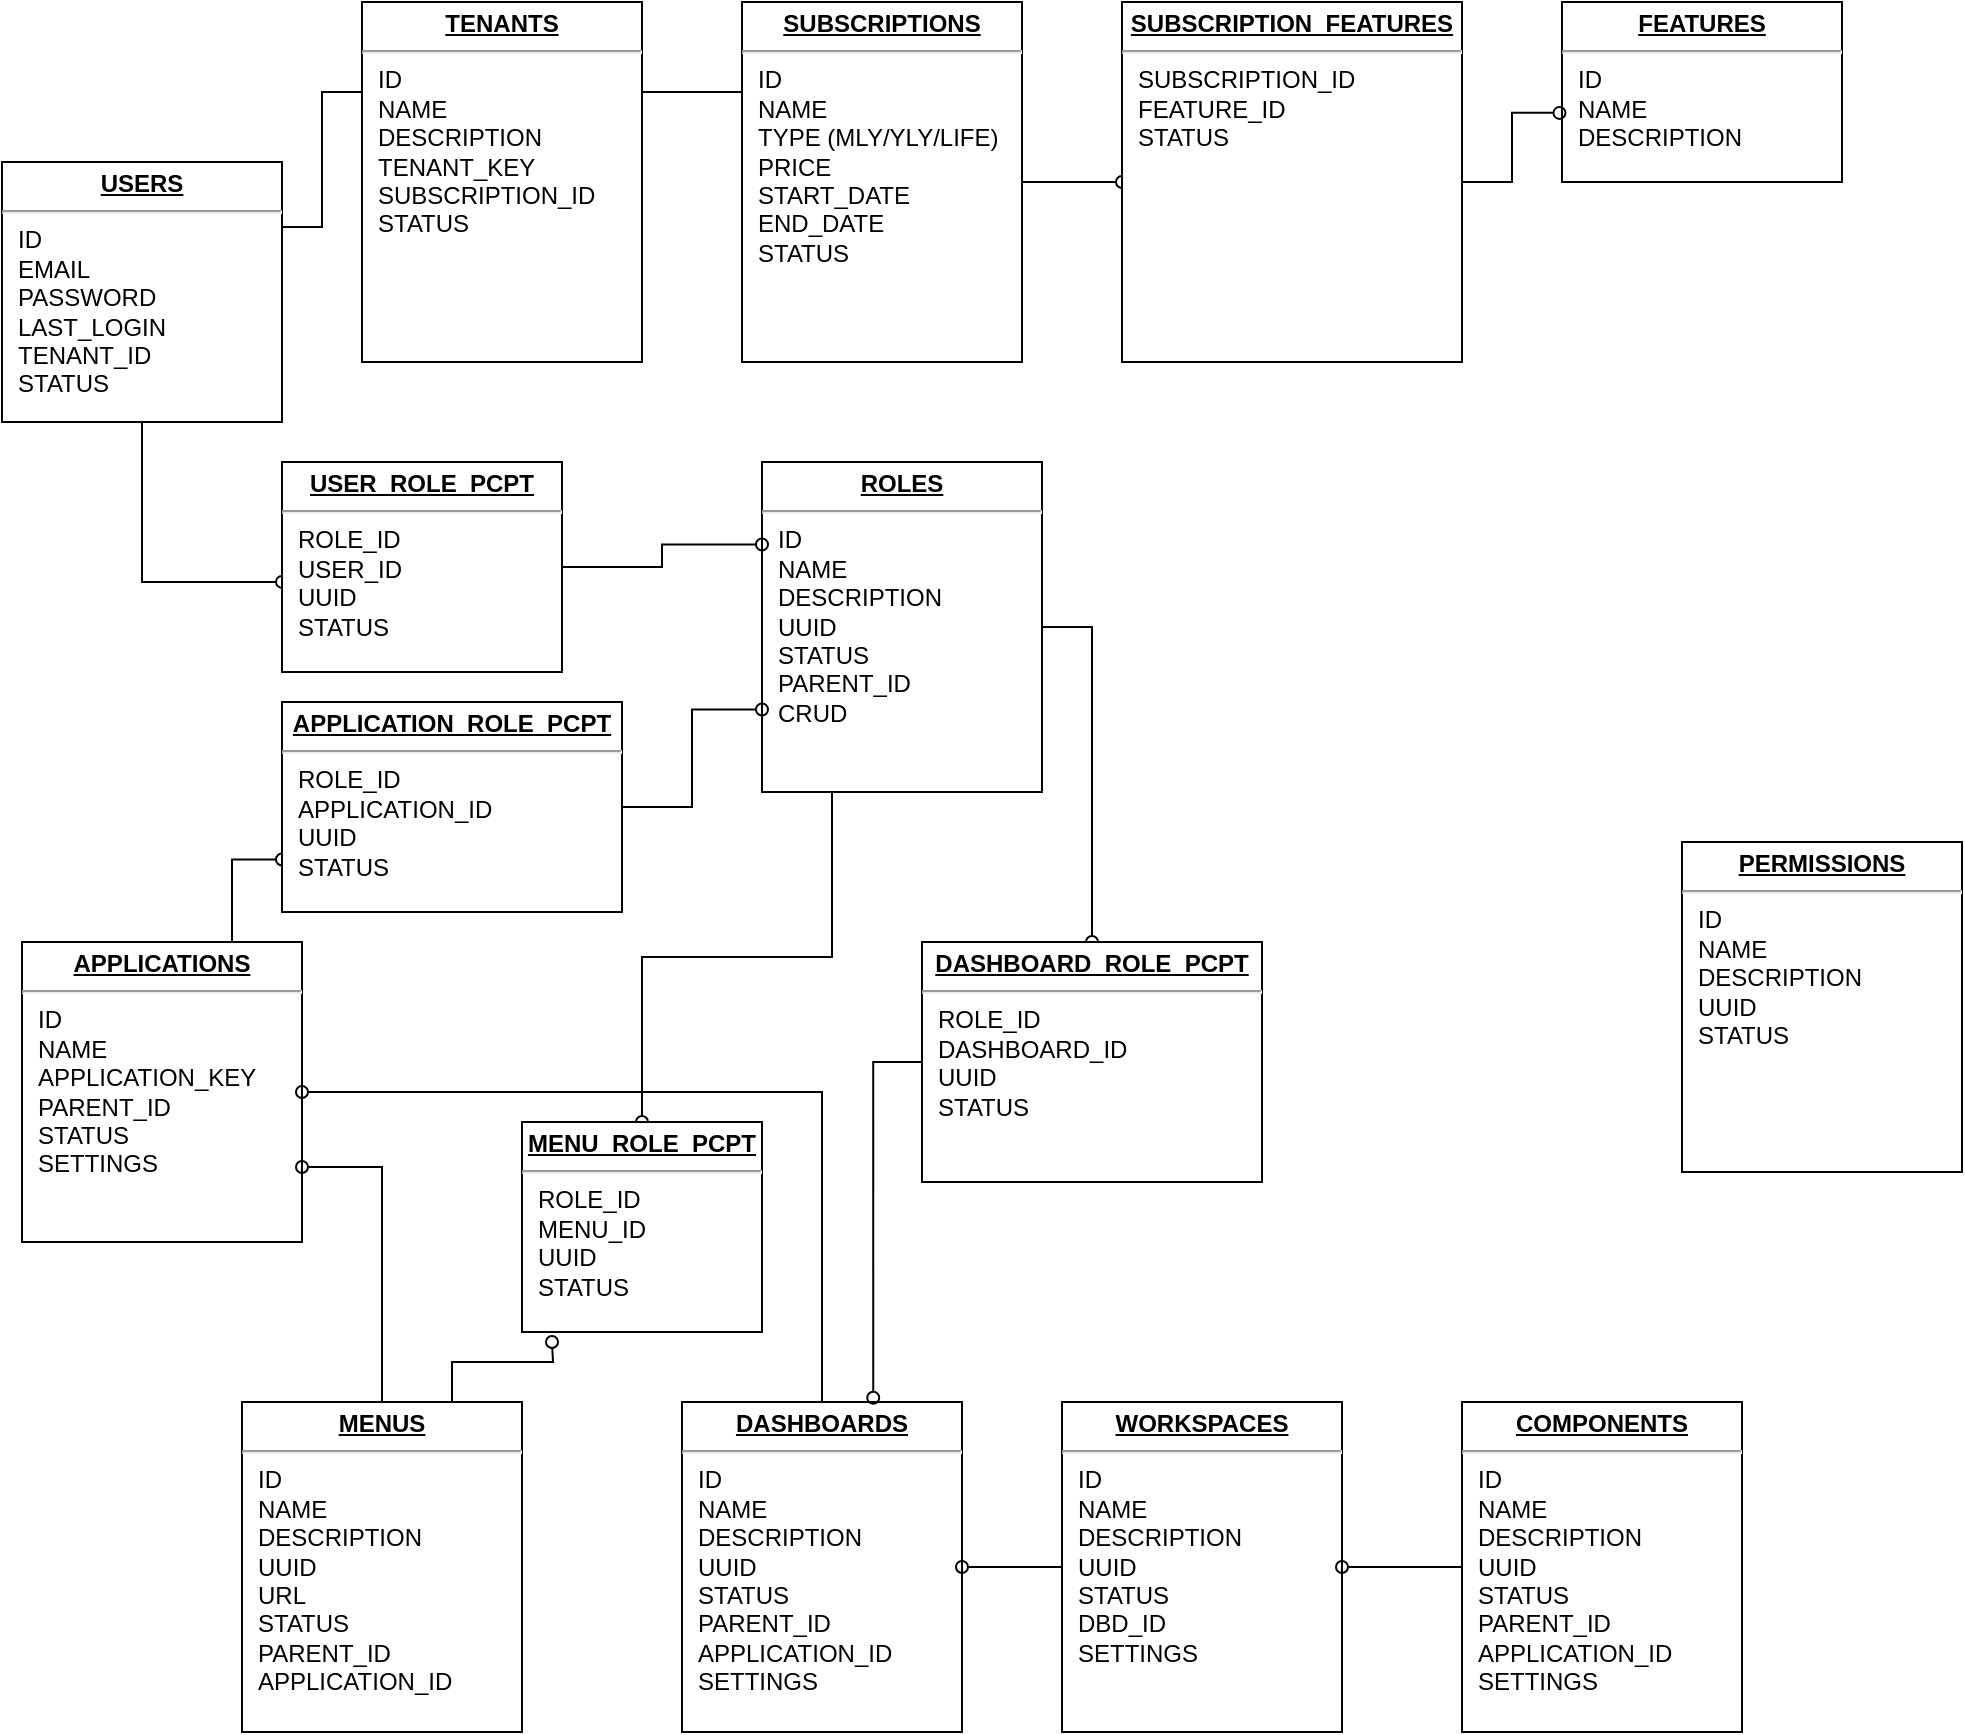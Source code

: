 <mxfile version="15.0.6" type="github">
  <diagram name="Page-1" id="a7904f86-f2b4-8e86-fa97-74104820619b">
    <mxGraphModel dx="1038" dy="491" grid="1" gridSize="10" guides="1" tooltips="1" connect="1" arrows="1" fold="1" page="1" pageScale="1" pageWidth="2336" pageHeight="1654" background="none" math="0" shadow="0">
      <root>
        <mxCell id="0" />
        <mxCell id="1" parent="0" />
        <mxCell id="n4MkrR-aPozAzKNr83SV-34" style="edgeStyle=orthogonalEdgeStyle;rounded=0;orthogonalLoop=1;jettySize=auto;html=1;exitX=0.5;exitY=1;exitDx=0;exitDy=0;entryX=0;entryY=0.571;entryDx=0;entryDy=0;entryPerimeter=0;endArrow=oval;endFill=0;" edge="1" parent="1" source="24794b860abc3c2d-1" target="n4MkrR-aPozAzKNr83SV-33">
          <mxGeometry relative="1" as="geometry" />
        </mxCell>
        <mxCell id="24794b860abc3c2d-1" value="&lt;p style=&quot;margin: 0px ; margin-top: 4px ; text-align: center ; text-decoration: underline&quot;&gt;&lt;b&gt;USERS&lt;/b&gt;&lt;/p&gt;&lt;hr&gt;&lt;p style=&quot;margin: 0px ; margin-left: 8px&quot;&gt;ID&lt;/p&gt;&lt;p style=&quot;margin: 0px ; margin-left: 8px&quot;&gt;EMAIL&lt;/p&gt;&lt;p style=&quot;margin: 0px ; margin-left: 8px&quot;&gt;PASSWORD&lt;/p&gt;&lt;p style=&quot;margin: 0px ; margin-left: 8px&quot;&gt;LAST_LOGIN&lt;/p&gt;&lt;p style=&quot;margin: 0px ; margin-left: 8px&quot;&gt;TENANT_ID&lt;/p&gt;&lt;p style=&quot;margin: 0px ; margin-left: 8px&quot;&gt;STATUS&lt;/p&gt;&lt;p style=&quot;margin: 0px ; margin-left: 8px&quot;&gt;&lt;br&gt;&lt;/p&gt;" style="verticalAlign=top;align=left;overflow=fill;fontSize=12;fontFamily=Helvetica;html=1;rounded=0;shadow=0;comic=0;labelBackgroundColor=none;strokeWidth=1" parent="1" vertex="1">
          <mxGeometry x="20" y="110" width="140" height="130" as="geometry" />
        </mxCell>
        <mxCell id="n4MkrR-aPozAzKNr83SV-30" style="edgeStyle=orthogonalEdgeStyle;rounded=0;orthogonalLoop=1;jettySize=auto;html=1;exitX=0.75;exitY=0;exitDx=0;exitDy=0;entryX=0;entryY=0.75;entryDx=0;entryDy=0;endArrow=oval;endFill=0;" edge="1" parent="1" source="24794b860abc3c2d-16" target="n4MkrR-aPozAzKNr83SV-29">
          <mxGeometry relative="1" as="geometry" />
        </mxCell>
        <mxCell id="24794b860abc3c2d-16" value="&lt;p style=&quot;margin: 0px ; margin-top: 4px ; text-align: center ; text-decoration: underline&quot;&gt;&lt;b&gt;APPLICATIONS&lt;/b&gt;&lt;/p&gt;&lt;hr&gt;&lt;p style=&quot;margin: 0px ; margin-left: 8px&quot;&gt;ID&lt;/p&gt;&lt;p style=&quot;margin: 0px ; margin-left: 8px&quot;&gt;NAME&lt;/p&gt;&lt;p style=&quot;margin: 0px ; margin-left: 8px&quot;&gt;APPLICATION_KEY&lt;/p&gt;&lt;p style=&quot;margin: 0px ; margin-left: 8px&quot;&gt;PARENT_ID&lt;br&gt;&lt;/p&gt;&lt;p style=&quot;margin: 0px ; margin-left: 8px&quot;&gt;STATUS&lt;/p&gt;&lt;p style=&quot;margin: 0px ; margin-left: 8px&quot;&gt;SETTINGS&lt;/p&gt;&lt;p style=&quot;margin: 0px ; margin-left: 8px&quot;&gt;&lt;br&gt;&lt;/p&gt;" style="verticalAlign=top;align=left;overflow=fill;fontSize=12;fontFamily=Helvetica;html=1;rounded=0;shadow=0;comic=0;labelBackgroundColor=none;strokeWidth=1" parent="1" vertex="1">
          <mxGeometry x="30" y="500" width="140" height="150" as="geometry" />
        </mxCell>
        <mxCell id="24794b860abc3c2d-40" style="edgeStyle=orthogonalEdgeStyle;rounded=0;html=1;exitX=0;exitY=0.25;entryX=1;entryY=0.25;labelBackgroundColor=none;endArrow=none;endFill=0;endSize=8;fontFamily=Verdana;fontSize=12;align=left;" parent="1" source="24794b860abc3c2d-17" target="24794b860abc3c2d-1" edge="1">
          <mxGeometry relative="1" as="geometry" />
        </mxCell>
        <mxCell id="24794b860abc3c2d-41" style="edgeStyle=orthogonalEdgeStyle;rounded=0;html=1;exitX=1;exitY=0.25;entryX=0;entryY=0.25;labelBackgroundColor=none;endArrow=none;endFill=0;endSize=8;fontFamily=Verdana;fontSize=12;align=left;" parent="1" source="24794b860abc3c2d-17" target="24794b860abc3c2d-19" edge="1">
          <mxGeometry relative="1" as="geometry" />
        </mxCell>
        <mxCell id="24794b860abc3c2d-17" value="&lt;p style=&quot;margin: 0px ; margin-top: 4px ; text-align: center ; text-decoration: underline&quot;&gt;&lt;b&gt;TENANTS&lt;/b&gt;&lt;/p&gt;&lt;hr&gt;&lt;p style=&quot;margin: 0px ; margin-left: 8px&quot;&gt;ID&lt;br&gt;NAME&lt;/p&gt;&lt;p style=&quot;margin: 0px ; margin-left: 8px&quot;&gt;DESCRIPTION&lt;/p&gt;&lt;p style=&quot;margin: 0px ; margin-left: 8px&quot;&gt;TENANT_KEY&lt;/p&gt;&lt;p style=&quot;margin: 0px ; margin-left: 8px&quot;&gt;SUBSCRIPTION_ID&lt;/p&gt;&lt;p style=&quot;margin: 0px ; margin-left: 8px&quot;&gt;STATUS&lt;/p&gt;" style="verticalAlign=top;align=left;overflow=fill;fontSize=12;fontFamily=Helvetica;html=1;rounded=0;shadow=0;comic=0;labelBackgroundColor=none;strokeWidth=1" parent="1" vertex="1">
          <mxGeometry x="200" y="30" width="140" height="180" as="geometry" />
        </mxCell>
        <mxCell id="n4MkrR-aPozAzKNr83SV-10" style="edgeStyle=orthogonalEdgeStyle;rounded=0;orthogonalLoop=1;jettySize=auto;html=1;exitX=1;exitY=0.5;exitDx=0;exitDy=0;endArrow=oval;endFill=0;" edge="1" parent="1" source="24794b860abc3c2d-19" target="n4MkrR-aPozAzKNr83SV-8">
          <mxGeometry relative="1" as="geometry" />
        </mxCell>
        <mxCell id="24794b860abc3c2d-19" value="&lt;p style=&quot;margin: 0px ; margin-top: 4px ; text-align: center ; text-decoration: underline&quot;&gt;&lt;b&gt;SUBSCRIPTIONS&lt;/b&gt;&lt;/p&gt;&lt;hr&gt;&lt;p style=&quot;margin: 0px ; margin-left: 8px&quot;&gt;ID&lt;/p&gt;&lt;p style=&quot;margin: 0px ; margin-left: 8px&quot;&gt;NAME&lt;/p&gt;&lt;p style=&quot;margin: 0px ; margin-left: 8px&quot;&gt;TYPE (MLY/YLY/LIFE)&lt;/p&gt;&lt;p style=&quot;margin: 0px ; margin-left: 8px&quot;&gt;PRICE&lt;/p&gt;&lt;p style=&quot;margin: 0px ; margin-left: 8px&quot;&gt;START_DATE&lt;/p&gt;&lt;p style=&quot;margin: 0px ; margin-left: 8px&quot;&gt;END_DATE&lt;br&gt;STATUS&lt;/p&gt;&lt;p style=&quot;margin: 0px ; margin-left: 8px&quot;&gt;&lt;br&gt;&lt;/p&gt;&lt;p style=&quot;margin: 0px ; margin-left: 8px&quot;&gt;&lt;br&gt;&lt;/p&gt;" style="verticalAlign=top;align=left;overflow=fill;fontSize=12;fontFamily=Helvetica;html=1;rounded=0;shadow=0;comic=0;labelBackgroundColor=none;strokeWidth=1" parent="1" vertex="1">
          <mxGeometry x="390" y="30" width="140" height="180" as="geometry" />
        </mxCell>
        <mxCell id="n4MkrR-aPozAzKNr83SV-2" value="&lt;p style=&quot;margin: 0px ; margin-top: 4px ; text-align: center ; text-decoration: underline&quot;&gt;&lt;b&gt;FEATURES&lt;/b&gt;&lt;/p&gt;&lt;hr&gt;&lt;p style=&quot;margin: 0px ; margin-left: 8px&quot;&gt;ID&lt;/p&gt;&lt;p style=&quot;margin: 0px ; margin-left: 8px&quot;&gt;NAME&lt;/p&gt;&lt;p style=&quot;margin: 0px ; margin-left: 8px&quot;&gt;DESCRIPTION&lt;/p&gt;&lt;p style=&quot;margin: 0px ; margin-left: 8px&quot;&gt;&lt;br&gt;&lt;/p&gt;" style="verticalAlign=top;align=left;overflow=fill;fontSize=12;fontFamily=Helvetica;html=1;rounded=0;shadow=0;comic=0;labelBackgroundColor=none;strokeWidth=1" vertex="1" parent="1">
          <mxGeometry x="800" y="30" width="140" height="90" as="geometry" />
        </mxCell>
        <mxCell id="n4MkrR-aPozAzKNr83SV-11" style="edgeStyle=orthogonalEdgeStyle;rounded=0;orthogonalLoop=1;jettySize=auto;html=1;exitX=1;exitY=0.5;exitDx=0;exitDy=0;entryX=-0.009;entryY=0.616;entryDx=0;entryDy=0;entryPerimeter=0;endArrow=oval;endFill=0;" edge="1" parent="1" source="n4MkrR-aPozAzKNr83SV-8" target="n4MkrR-aPozAzKNr83SV-2">
          <mxGeometry relative="1" as="geometry" />
        </mxCell>
        <mxCell id="n4MkrR-aPozAzKNr83SV-8" value="&lt;p style=&quot;margin: 0px ; margin-top: 4px ; text-align: center ; text-decoration: underline&quot;&gt;&lt;b&gt;SUBSCRIPTION_FEATURES&lt;/b&gt;&lt;/p&gt;&lt;hr&gt;&lt;p style=&quot;margin: 0px ; margin-left: 8px&quot;&gt;SUBSCRIPTION_ID&lt;br&gt;FEATURE_ID&lt;br&gt;&lt;/p&gt;&lt;p style=&quot;margin: 0px ; margin-left: 8px&quot;&gt;STATUS&lt;/p&gt;" style="verticalAlign=top;align=left;overflow=fill;fontSize=12;fontFamily=Helvetica;html=1;rounded=0;shadow=0;comic=0;labelBackgroundColor=none;strokeWidth=1" vertex="1" parent="1">
          <mxGeometry x="580" y="30" width="170" height="180" as="geometry" />
        </mxCell>
        <mxCell id="n4MkrR-aPozAzKNr83SV-19" style="edgeStyle=orthogonalEdgeStyle;rounded=0;orthogonalLoop=1;jettySize=auto;html=1;exitX=0.5;exitY=0;exitDx=0;exitDy=0;entryX=1;entryY=0.75;entryDx=0;entryDy=0;endArrow=oval;endFill=0;" edge="1" parent="1" source="n4MkrR-aPozAzKNr83SV-12" target="24794b860abc3c2d-16">
          <mxGeometry relative="1" as="geometry" />
        </mxCell>
        <mxCell id="n4MkrR-aPozAzKNr83SV-27" style="edgeStyle=orthogonalEdgeStyle;rounded=0;orthogonalLoop=1;jettySize=auto;html=1;exitX=0.75;exitY=0;exitDx=0;exitDy=0;endArrow=oval;endFill=0;" edge="1" parent="1" source="n4MkrR-aPozAzKNr83SV-12">
          <mxGeometry relative="1" as="geometry">
            <mxPoint x="295" y="700" as="targetPoint" />
          </mxGeometry>
        </mxCell>
        <mxCell id="n4MkrR-aPozAzKNr83SV-12" value="&lt;p style=&quot;margin: 0px ; margin-top: 4px ; text-align: center ; text-decoration: underline&quot;&gt;&lt;b&gt;MENUS&lt;/b&gt;&lt;/p&gt;&lt;hr&gt;&lt;p style=&quot;margin: 0px ; margin-left: 8px&quot;&gt;ID&lt;/p&gt;&lt;p style=&quot;margin: 0px ; margin-left: 8px&quot;&gt;NAME&lt;/p&gt;&lt;p style=&quot;margin: 0px ; margin-left: 8px&quot;&gt;DESCRIPTION&lt;/p&gt;&lt;p style=&quot;margin: 0px ; margin-left: 8px&quot;&gt;UUID&lt;/p&gt;&lt;p style=&quot;margin: 0px ; margin-left: 8px&quot;&gt;URL&lt;/p&gt;&lt;p style=&quot;margin: 0px ; margin-left: 8px&quot;&gt;STATUS&lt;/p&gt;&lt;p style=&quot;margin: 0px ; margin-left: 8px&quot;&gt;PARENT_ID&lt;/p&gt;&lt;p style=&quot;margin: 0px ; margin-left: 8px&quot;&gt;APPLICATION_ID&lt;/p&gt;&lt;p style=&quot;margin: 0px ; margin-left: 8px&quot;&gt;&lt;br&gt;&lt;/p&gt;" style="verticalAlign=top;align=left;overflow=fill;fontSize=12;fontFamily=Helvetica;html=1;rounded=0;shadow=0;comic=0;labelBackgroundColor=none;strokeWidth=1" vertex="1" parent="1">
          <mxGeometry x="140" y="730" width="140" height="165" as="geometry" />
        </mxCell>
        <mxCell id="n4MkrR-aPozAzKNr83SV-18" style="edgeStyle=orthogonalEdgeStyle;rounded=0;orthogonalLoop=1;jettySize=auto;html=1;exitX=0.5;exitY=0;exitDx=0;exitDy=0;entryX=1;entryY=0.5;entryDx=0;entryDy=0;endArrow=oval;endFill=0;" edge="1" parent="1" source="n4MkrR-aPozAzKNr83SV-13" target="24794b860abc3c2d-16">
          <mxGeometry relative="1" as="geometry" />
        </mxCell>
        <mxCell id="n4MkrR-aPozAzKNr83SV-13" value="&lt;p style=&quot;margin: 0px ; margin-top: 4px ; text-align: center ; text-decoration: underline&quot;&gt;&lt;b&gt;DASHBOARDS&lt;/b&gt;&lt;/p&gt;&lt;hr&gt;&lt;p style=&quot;margin: 0px ; margin-left: 8px&quot;&gt;ID&lt;/p&gt;&lt;p style=&quot;margin: 0px ; margin-left: 8px&quot;&gt;NAME&lt;/p&gt;&lt;p style=&quot;margin: 0px ; margin-left: 8px&quot;&gt;DESCRIPTION&lt;/p&gt;&lt;p style=&quot;margin: 0px ; margin-left: 8px&quot;&gt;&lt;span&gt;UUID&lt;/span&gt;&lt;/p&gt;&lt;p style=&quot;margin: 0px ; margin-left: 8px&quot;&gt;&lt;span&gt;STATUS&lt;/span&gt;&lt;br&gt;&lt;/p&gt;&lt;p style=&quot;margin: 0px ; margin-left: 8px&quot;&gt;PARENT_ID&lt;/p&gt;&lt;p style=&quot;margin: 0px ; margin-left: 8px&quot;&gt;APPLICATION_ID&lt;/p&gt;&lt;p style=&quot;margin: 0px ; margin-left: 8px&quot;&gt;SETTINGS&lt;/p&gt;&lt;p style=&quot;margin: 0px ; margin-left: 8px&quot;&gt;&lt;br&gt;&lt;/p&gt;" style="verticalAlign=top;align=left;overflow=fill;fontSize=12;fontFamily=Helvetica;html=1;rounded=0;shadow=0;comic=0;labelBackgroundColor=none;strokeWidth=1" vertex="1" parent="1">
          <mxGeometry x="360" y="730" width="140" height="165" as="geometry" />
        </mxCell>
        <mxCell id="n4MkrR-aPozAzKNr83SV-17" style="edgeStyle=orthogonalEdgeStyle;rounded=0;orthogonalLoop=1;jettySize=auto;html=1;exitX=0;exitY=0.5;exitDx=0;exitDy=0;entryX=1;entryY=0.5;entryDx=0;entryDy=0;endArrow=oval;endFill=0;" edge="1" parent="1" source="n4MkrR-aPozAzKNr83SV-14" target="n4MkrR-aPozAzKNr83SV-13">
          <mxGeometry relative="1" as="geometry" />
        </mxCell>
        <mxCell id="n4MkrR-aPozAzKNr83SV-14" value="&lt;p style=&quot;margin: 0px ; margin-top: 4px ; text-align: center ; text-decoration: underline&quot;&gt;&lt;b&gt;WORKSPACES&lt;/b&gt;&lt;/p&gt;&lt;hr&gt;&lt;p style=&quot;margin: 0px ; margin-left: 8px&quot;&gt;ID&lt;/p&gt;&lt;p style=&quot;margin: 0px ; margin-left: 8px&quot;&gt;NAME&lt;/p&gt;&lt;p style=&quot;margin: 0px ; margin-left: 8px&quot;&gt;DESCRIPTION&lt;/p&gt;&lt;p style=&quot;margin: 0px ; margin-left: 8px&quot;&gt;UUID&lt;/p&gt;&lt;p style=&quot;margin: 0px ; margin-left: 8px&quot;&gt;STATUS&lt;/p&gt;&lt;p style=&quot;margin: 0px ; margin-left: 8px&quot;&gt;DBD_ID&lt;/p&gt;&lt;p style=&quot;margin: 0px ; margin-left: 8px&quot;&gt;SETTINGS&lt;/p&gt;&lt;p style=&quot;margin: 0px ; margin-left: 8px&quot;&gt;&lt;br&gt;&lt;/p&gt;&lt;p style=&quot;margin: 0px ; margin-left: 8px&quot;&gt;&lt;br&gt;&lt;/p&gt;" style="verticalAlign=top;align=left;overflow=fill;fontSize=12;fontFamily=Helvetica;html=1;rounded=0;shadow=0;comic=0;labelBackgroundColor=none;strokeWidth=1" vertex="1" parent="1">
          <mxGeometry x="550" y="730" width="140" height="165" as="geometry" />
        </mxCell>
        <mxCell id="n4MkrR-aPozAzKNr83SV-16" style="edgeStyle=orthogonalEdgeStyle;rounded=0;orthogonalLoop=1;jettySize=auto;html=1;exitX=0;exitY=0.5;exitDx=0;exitDy=0;entryX=1;entryY=0.5;entryDx=0;entryDy=0;endArrow=oval;endFill=0;" edge="1" parent="1" source="n4MkrR-aPozAzKNr83SV-15" target="n4MkrR-aPozAzKNr83SV-14">
          <mxGeometry relative="1" as="geometry" />
        </mxCell>
        <mxCell id="n4MkrR-aPozAzKNr83SV-15" value="&lt;p style=&quot;margin: 0px ; margin-top: 4px ; text-align: center ; text-decoration: underline&quot;&gt;&lt;b&gt;COMPONENTS&lt;/b&gt;&lt;/p&gt;&lt;hr&gt;&lt;p style=&quot;margin: 0px ; margin-left: 8px&quot;&gt;ID&lt;/p&gt;&lt;p style=&quot;margin: 0px ; margin-left: 8px&quot;&gt;NAME&lt;/p&gt;&lt;p style=&quot;margin: 0px ; margin-left: 8px&quot;&gt;DESCRIPTION&lt;/p&gt;&lt;p style=&quot;margin: 0px ; margin-left: 8px&quot;&gt;UUID&lt;/p&gt;&lt;p style=&quot;margin: 0px ; margin-left: 8px&quot;&gt;STATUS&lt;/p&gt;&lt;p style=&quot;margin: 0px ; margin-left: 8px&quot;&gt;PARENT_ID&lt;/p&gt;&lt;p style=&quot;margin: 0px ; margin-left: 8px&quot;&gt;APPLICATION_ID&lt;/p&gt;&lt;p style=&quot;margin: 0px ; margin-left: 8px&quot;&gt;SETTINGS&lt;/p&gt;&lt;p style=&quot;margin: 0px ; margin-left: 8px&quot;&gt;&lt;br&gt;&lt;/p&gt;" style="verticalAlign=top;align=left;overflow=fill;fontSize=12;fontFamily=Helvetica;html=1;rounded=0;shadow=0;comic=0;labelBackgroundColor=none;strokeWidth=1" vertex="1" parent="1">
          <mxGeometry x="750" y="730" width="140" height="165" as="geometry" />
        </mxCell>
        <mxCell id="n4MkrR-aPozAzKNr83SV-25" style="edgeStyle=orthogonalEdgeStyle;rounded=0;orthogonalLoop=1;jettySize=auto;html=1;exitX=1;exitY=0.5;exitDx=0;exitDy=0;entryX=0.5;entryY=0;entryDx=0;entryDy=0;endArrow=oval;endFill=0;" edge="1" parent="1" source="n4MkrR-aPozAzKNr83SV-20" target="n4MkrR-aPozAzKNr83SV-22">
          <mxGeometry relative="1" as="geometry" />
        </mxCell>
        <mxCell id="n4MkrR-aPozAzKNr83SV-32" style="edgeStyle=orthogonalEdgeStyle;rounded=0;orthogonalLoop=1;jettySize=auto;html=1;exitX=0.25;exitY=1;exitDx=0;exitDy=0;entryX=0.5;entryY=0;entryDx=0;entryDy=0;endArrow=oval;endFill=0;" edge="1" parent="1" source="n4MkrR-aPozAzKNr83SV-20" target="n4MkrR-aPozAzKNr83SV-26">
          <mxGeometry relative="1" as="geometry" />
        </mxCell>
        <mxCell id="n4MkrR-aPozAzKNr83SV-20" value="&lt;p style=&quot;margin: 0px ; margin-top: 4px ; text-align: center ; text-decoration: underline&quot;&gt;&lt;b&gt;ROLES&lt;/b&gt;&lt;/p&gt;&lt;hr&gt;&lt;p style=&quot;margin: 0px ; margin-left: 8px&quot;&gt;ID&lt;/p&gt;&lt;p style=&quot;margin: 0px ; margin-left: 8px&quot;&gt;NAME&lt;/p&gt;&lt;p style=&quot;margin: 0px ; margin-left: 8px&quot;&gt;DESCRIPTION&lt;/p&gt;&lt;p style=&quot;margin: 0px ; margin-left: 8px&quot;&gt;UUID&lt;/p&gt;&lt;p style=&quot;margin: 0px ; margin-left: 8px&quot;&gt;STATUS&lt;/p&gt;&lt;p style=&quot;margin: 0px ; margin-left: 8px&quot;&gt;PARENT_ID&lt;/p&gt;&lt;p style=&quot;margin: 0px ; margin-left: 8px&quot;&gt;CRUD&lt;/p&gt;&lt;p style=&quot;margin: 0px ; margin-left: 8px&quot;&gt;&lt;br&gt;&lt;/p&gt;&lt;p style=&quot;margin: 0px ; margin-left: 8px&quot;&gt;&lt;br&gt;&lt;/p&gt;" style="verticalAlign=top;align=left;overflow=fill;fontSize=12;fontFamily=Helvetica;html=1;rounded=0;shadow=0;comic=0;labelBackgroundColor=none;strokeWidth=1" vertex="1" parent="1">
          <mxGeometry x="400" y="260" width="140" height="165" as="geometry" />
        </mxCell>
        <mxCell id="n4MkrR-aPozAzKNr83SV-21" value="&lt;p style=&quot;margin: 0px ; margin-top: 4px ; text-align: center ; text-decoration: underline&quot;&gt;&lt;b&gt;PERMISSIONS&lt;/b&gt;&lt;/p&gt;&lt;hr&gt;&lt;p style=&quot;margin: 0px ; margin-left: 8px&quot;&gt;ID&lt;/p&gt;&lt;p style=&quot;margin: 0px ; margin-left: 8px&quot;&gt;NAME&lt;/p&gt;&lt;p style=&quot;margin: 0px ; margin-left: 8px&quot;&gt;DESCRIPTION&lt;/p&gt;&lt;p style=&quot;margin: 0px ; margin-left: 8px&quot;&gt;UUID&lt;/p&gt;&lt;p style=&quot;margin: 0px ; margin-left: 8px&quot;&gt;STATUS&lt;/p&gt;" style="verticalAlign=top;align=left;overflow=fill;fontSize=12;fontFamily=Helvetica;html=1;rounded=0;shadow=0;comic=0;labelBackgroundColor=none;strokeWidth=1" vertex="1" parent="1">
          <mxGeometry x="860" y="450" width="140" height="165" as="geometry" />
        </mxCell>
        <mxCell id="n4MkrR-aPozAzKNr83SV-24" style="edgeStyle=orthogonalEdgeStyle;rounded=0;orthogonalLoop=1;jettySize=auto;html=1;exitX=0;exitY=0.5;exitDx=0;exitDy=0;entryX=0.683;entryY=-0.013;entryDx=0;entryDy=0;entryPerimeter=0;endArrow=oval;endFill=0;" edge="1" parent="1" source="n4MkrR-aPozAzKNr83SV-22" target="n4MkrR-aPozAzKNr83SV-13">
          <mxGeometry relative="1" as="geometry" />
        </mxCell>
        <mxCell id="n4MkrR-aPozAzKNr83SV-22" value="&lt;p style=&quot;margin: 0px ; margin-top: 4px ; text-align: center ; text-decoration: underline&quot;&gt;&lt;b&gt;DASHBOARD_ROLE_PCPT&lt;/b&gt;&lt;/p&gt;&lt;hr&gt;&lt;p style=&quot;margin: 0px ; margin-left: 8px&quot;&gt;ROLE_ID&lt;/p&gt;&lt;p style=&quot;margin: 0px ; margin-left: 8px&quot;&gt;DASHBOARD_ID&lt;/p&gt;&lt;p style=&quot;margin: 0px ; margin-left: 8px&quot;&gt;&lt;span&gt;UUID&lt;/span&gt;&lt;br&gt;&lt;/p&gt;&lt;p style=&quot;margin: 0px ; margin-left: 8px&quot;&gt;STATUS&lt;/p&gt;&lt;p style=&quot;margin: 0px ; margin-left: 8px&quot;&gt;&lt;br&gt;&lt;/p&gt;&lt;p style=&quot;margin: 0px ; margin-left: 8px&quot;&gt;&lt;br&gt;&lt;/p&gt;" style="verticalAlign=top;align=left;overflow=fill;fontSize=12;fontFamily=Helvetica;html=1;rounded=0;shadow=0;comic=0;labelBackgroundColor=none;strokeWidth=1" vertex="1" parent="1">
          <mxGeometry x="480" y="500" width="170" height="120" as="geometry" />
        </mxCell>
        <mxCell id="n4MkrR-aPozAzKNr83SV-26" value="&lt;p style=&quot;margin: 0px ; margin-top: 4px ; text-align: center ; text-decoration: underline&quot;&gt;&lt;b&gt;MENU_ROLE_PCPT&lt;/b&gt;&lt;/p&gt;&lt;hr&gt;&lt;p style=&quot;margin: 0px ; margin-left: 8px&quot;&gt;ROLE_ID&lt;/p&gt;&lt;p style=&quot;margin: 0px ; margin-left: 8px&quot;&gt;MENU_ID&lt;/p&gt;&lt;p style=&quot;margin: 0px ; margin-left: 8px&quot;&gt;&lt;span&gt;UUID&lt;/span&gt;&lt;br&gt;&lt;/p&gt;&lt;p style=&quot;margin: 0px ; margin-left: 8px&quot;&gt;STATUS&lt;/p&gt;&lt;p style=&quot;margin: 0px ; margin-left: 8px&quot;&gt;&lt;br&gt;&lt;/p&gt;" style="verticalAlign=top;align=left;overflow=fill;fontSize=12;fontFamily=Helvetica;html=1;rounded=0;shadow=0;comic=0;labelBackgroundColor=none;strokeWidth=1" vertex="1" parent="1">
          <mxGeometry x="280" y="590" width="120" height="105" as="geometry" />
        </mxCell>
        <mxCell id="n4MkrR-aPozAzKNr83SV-31" style="edgeStyle=orthogonalEdgeStyle;rounded=0;orthogonalLoop=1;jettySize=auto;html=1;exitX=1;exitY=0.5;exitDx=0;exitDy=0;entryX=0;entryY=0.75;entryDx=0;entryDy=0;endArrow=oval;endFill=0;" edge="1" parent="1" source="n4MkrR-aPozAzKNr83SV-29" target="n4MkrR-aPozAzKNr83SV-20">
          <mxGeometry relative="1" as="geometry" />
        </mxCell>
        <mxCell id="n4MkrR-aPozAzKNr83SV-29" value="&lt;p style=&quot;margin: 0px ; margin-top: 4px ; text-align: center ; text-decoration: underline&quot;&gt;&lt;b&gt;APPLICATION_ROLE_PCPT&lt;/b&gt;&lt;/p&gt;&lt;hr&gt;&lt;p style=&quot;margin: 0px ; margin-left: 8px&quot;&gt;ROLE_ID&lt;/p&gt;&lt;p style=&quot;margin: 0px ; margin-left: 8px&quot;&gt;APPLICATION_ID&lt;/p&gt;&lt;p style=&quot;margin: 0px ; margin-left: 8px&quot;&gt;&lt;span&gt;UUID&lt;/span&gt;&lt;br&gt;&lt;/p&gt;&lt;p style=&quot;margin: 0px ; margin-left: 8px&quot;&gt;STATUS&lt;/p&gt;&lt;p style=&quot;margin: 0px ; margin-left: 8px&quot;&gt;&lt;br&gt;&lt;/p&gt;" style="verticalAlign=top;align=left;overflow=fill;fontSize=12;fontFamily=Helvetica;html=1;rounded=0;shadow=0;comic=0;labelBackgroundColor=none;strokeWidth=1" vertex="1" parent="1">
          <mxGeometry x="160" y="380" width="170" height="105" as="geometry" />
        </mxCell>
        <mxCell id="n4MkrR-aPozAzKNr83SV-35" style="edgeStyle=orthogonalEdgeStyle;rounded=0;orthogonalLoop=1;jettySize=auto;html=1;entryX=0;entryY=0.25;entryDx=0;entryDy=0;endArrow=oval;endFill=0;" edge="1" parent="1" source="n4MkrR-aPozAzKNr83SV-33" target="n4MkrR-aPozAzKNr83SV-20">
          <mxGeometry relative="1" as="geometry" />
        </mxCell>
        <mxCell id="n4MkrR-aPozAzKNr83SV-33" value="&lt;p style=&quot;margin: 0px ; margin-top: 4px ; text-align: center ; text-decoration: underline&quot;&gt;&lt;b&gt;USER_ROLE_PCPT&lt;/b&gt;&lt;/p&gt;&lt;hr&gt;&lt;p style=&quot;margin: 0px ; margin-left: 8px&quot;&gt;ROLE_ID&lt;/p&gt;&lt;p style=&quot;margin: 0px ; margin-left: 8px&quot;&gt;USER_ID&lt;/p&gt;&lt;p style=&quot;margin: 0px ; margin-left: 8px&quot;&gt;&lt;span&gt;UUID&lt;/span&gt;&lt;br&gt;&lt;/p&gt;&lt;p style=&quot;margin: 0px ; margin-left: 8px&quot;&gt;STATUS&lt;/p&gt;&lt;p style=&quot;margin: 0px ; margin-left: 8px&quot;&gt;&lt;br&gt;&lt;/p&gt;" style="verticalAlign=top;align=left;overflow=fill;fontSize=12;fontFamily=Helvetica;html=1;rounded=0;shadow=0;comic=0;labelBackgroundColor=none;strokeWidth=1" vertex="1" parent="1">
          <mxGeometry x="160" y="260" width="140" height="105" as="geometry" />
        </mxCell>
      </root>
    </mxGraphModel>
  </diagram>
</mxfile>
